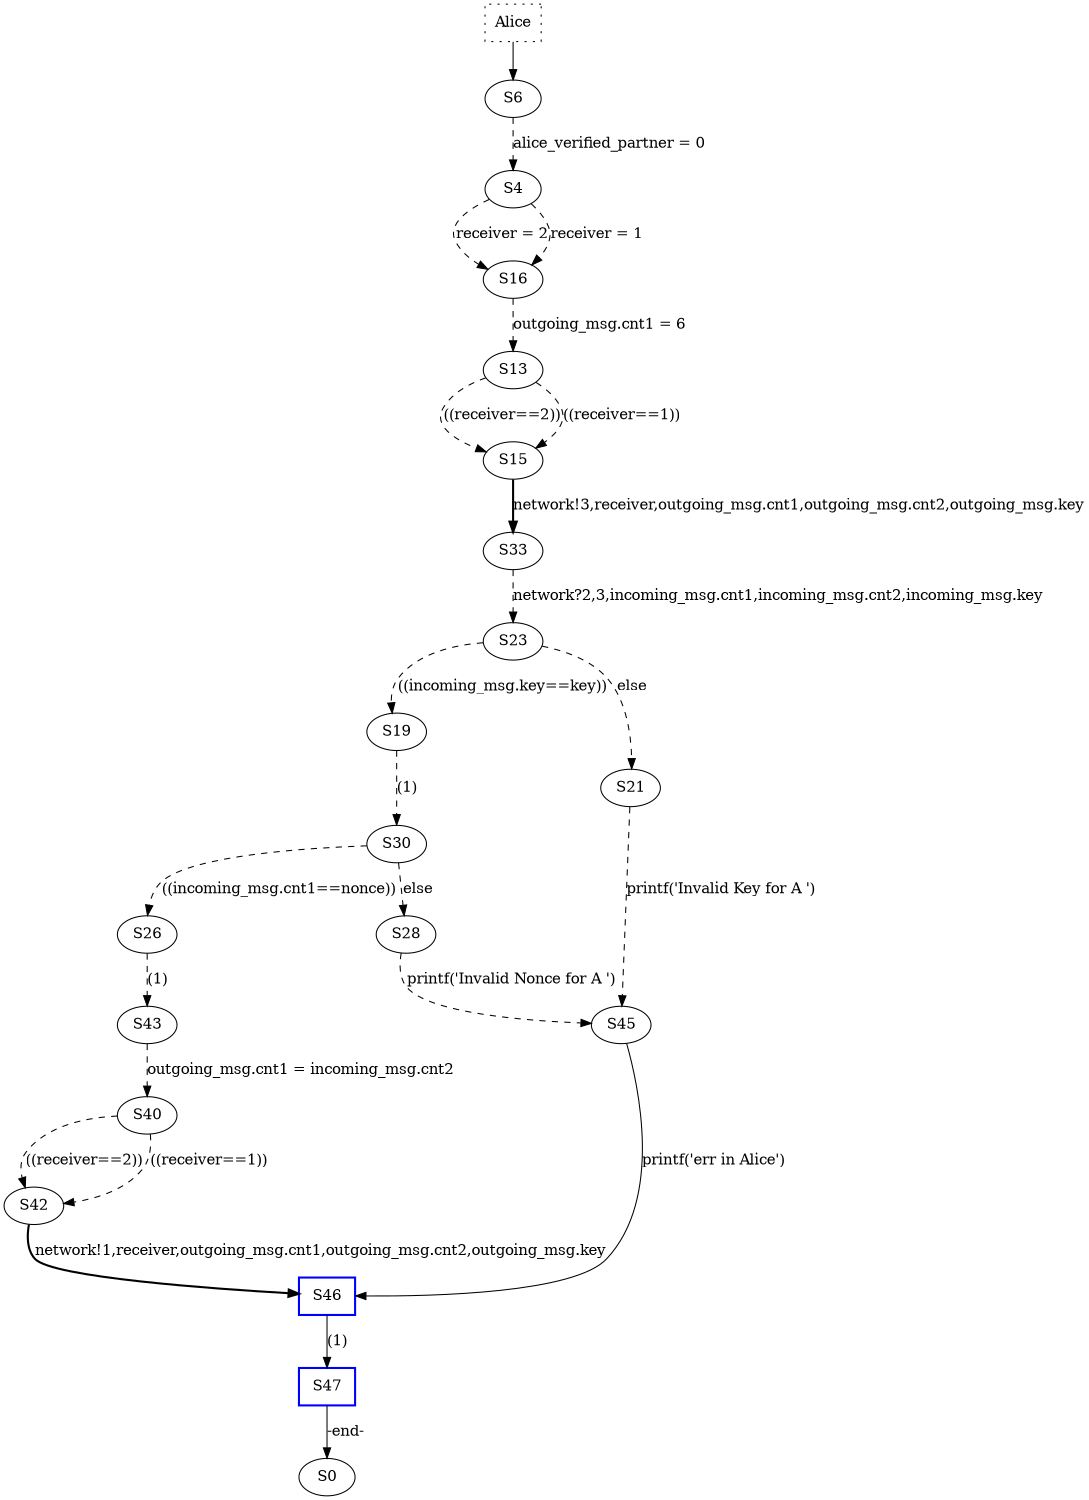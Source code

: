 digraph p_Alice {
size="8,10";
  GT [shape=box,style=dotted,label="Alice"];
  GT -> S6;
	S6 -> S4  [color=black,style=dashed,label="alice_verified_partner = 0"];
	S4 -> S16  [color=black,style=dashed,label="receiver = 2"];
	S4 -> S16  [color=black,style=dashed,label="receiver = 1"];
	S16 -> S13  [color=black,style=dashed,label="outgoing_msg.cnt1 = 6"];
	S13 -> S15  [color=black,style=dashed,label="((receiver==2))"];
	S13 -> S15  [color=black,style=dashed,label="((receiver==1))"];
	S15 -> S33  [color=black,style=bold,label="network!3,receiver,outgoing_msg.cnt1,outgoing_msg.cnt2,outgoing_msg.key"];
	S33 -> S23  [color=black,style=dashed,label="network?2,3,incoming_msg.cnt1,incoming_msg.cnt2,incoming_msg.key"];
	S23 -> S19  [color=black,style=dashed,label="((incoming_msg.key==key))"];
	S23 -> S21  [color=black,style=dashed,label="else"];
	S19 -> S30  [color=black,style=dashed,label="(1)"];
	S30 -> S26  [color=black,style=dashed,label="((incoming_msg.cnt1==nonce))"];
	S30 -> S28  [color=black,style=dashed,label="else"];
	S26 -> S43  [color=black,style=dashed,label="(1)"];
	S43 -> S40  [color=black,style=dashed,label="outgoing_msg.cnt1 = incoming_msg.cnt2"];
	S40 -> S42  [color=black,style=dashed,label="((receiver==2))"];
	S40 -> S42  [color=black,style=dashed,label="((receiver==1))"];
	S42 -> S46  [color=black,style=bold,label="network!1,receiver,outgoing_msg.cnt1,outgoing_msg.cnt2,outgoing_msg.key"];
	S46 -> S47  [color=black,style=solid,label="(1)"];
  S46 [color=blue,style=bold,shape=box];
	S47 -> S0  [color=black,style=solid,label="-end-"];
  S47 [color=blue,style=bold,shape=box];
	S28 -> S45  [color=black,style=dashed,label="printf('Invalid Nonce for A ')"];
	S45 -> S46  [color=black,style=solid,label="printf('err in Alice')"];
	S21 -> S45  [color=black,style=dashed,label="printf('Invalid Key for A ')"];
}

